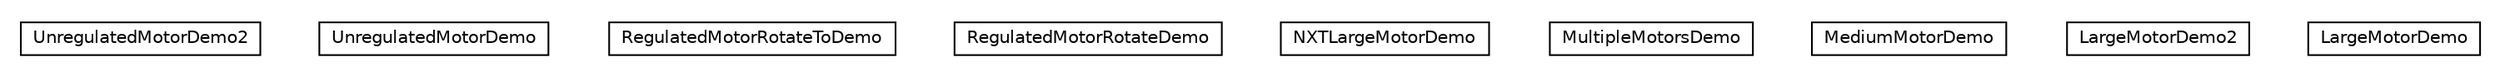 #!/usr/local/bin/dot
#
# Class diagram 
# Generated by UMLGraph version R5_6 (http://www.umlgraph.org/)
#

digraph G {
	edge [fontname="Helvetica",fontsize=10,labelfontname="Helvetica",labelfontsize=10];
	node [fontname="Helvetica",fontsize=10,shape=plaintext];
	nodesep=0.25;
	ranksep=0.5;
	// examples.hardware.actuators.motors.UnregulatedMotorDemo2
	c1088 [label=<<table title="examples.hardware.actuators.motors.UnregulatedMotorDemo2" border="0" cellborder="1" cellspacing="0" cellpadding="2" port="p" href="./UnregulatedMotorDemo2.html">
		<tr><td><table border="0" cellspacing="0" cellpadding="1">
<tr><td align="center" balign="center"> UnregulatedMotorDemo2 </td></tr>
		</table></td></tr>
		</table>>, URL="./UnregulatedMotorDemo2.html", fontname="Helvetica", fontcolor="black", fontsize=10.0];
	// examples.hardware.actuators.motors.UnregulatedMotorDemo
	c1089 [label=<<table title="examples.hardware.actuators.motors.UnregulatedMotorDemo" border="0" cellborder="1" cellspacing="0" cellpadding="2" port="p" href="./UnregulatedMotorDemo.html">
		<tr><td><table border="0" cellspacing="0" cellpadding="1">
<tr><td align="center" balign="center"> UnregulatedMotorDemo </td></tr>
		</table></td></tr>
		</table>>, URL="./UnregulatedMotorDemo.html", fontname="Helvetica", fontcolor="black", fontsize=10.0];
	// examples.hardware.actuators.motors.RegulatedMotorRotateToDemo
	c1090 [label=<<table title="examples.hardware.actuators.motors.RegulatedMotorRotateToDemo" border="0" cellborder="1" cellspacing="0" cellpadding="2" port="p" href="./RegulatedMotorRotateToDemo.html">
		<tr><td><table border="0" cellspacing="0" cellpadding="1">
<tr><td align="center" balign="center"> RegulatedMotorRotateToDemo </td></tr>
		</table></td></tr>
		</table>>, URL="./RegulatedMotorRotateToDemo.html", fontname="Helvetica", fontcolor="black", fontsize=10.0];
	// examples.hardware.actuators.motors.RegulatedMotorRotateDemo
	c1091 [label=<<table title="examples.hardware.actuators.motors.RegulatedMotorRotateDemo" border="0" cellborder="1" cellspacing="0" cellpadding="2" port="p" href="./RegulatedMotorRotateDemo.html">
		<tr><td><table border="0" cellspacing="0" cellpadding="1">
<tr><td align="center" balign="center"> RegulatedMotorRotateDemo </td></tr>
		</table></td></tr>
		</table>>, URL="./RegulatedMotorRotateDemo.html", fontname="Helvetica", fontcolor="black", fontsize=10.0];
	// examples.hardware.actuators.motors.NXTLargeMotorDemo
	c1092 [label=<<table title="examples.hardware.actuators.motors.NXTLargeMotorDemo" border="0" cellborder="1" cellspacing="0" cellpadding="2" port="p" href="./NXTLargeMotorDemo.html">
		<tr><td><table border="0" cellspacing="0" cellpadding="1">
<tr><td align="center" balign="center"> NXTLargeMotorDemo </td></tr>
		</table></td></tr>
		</table>>, URL="./NXTLargeMotorDemo.html", fontname="Helvetica", fontcolor="black", fontsize=10.0];
	// examples.hardware.actuators.motors.MultipleMotorsDemo
	c1093 [label=<<table title="examples.hardware.actuators.motors.MultipleMotorsDemo" border="0" cellborder="1" cellspacing="0" cellpadding="2" port="p" href="./MultipleMotorsDemo.html">
		<tr><td><table border="0" cellspacing="0" cellpadding="1">
<tr><td align="center" balign="center"> MultipleMotorsDemo </td></tr>
		</table></td></tr>
		</table>>, URL="./MultipleMotorsDemo.html", fontname="Helvetica", fontcolor="black", fontsize=10.0];
	// examples.hardware.actuators.motors.MediumMotorDemo
	c1094 [label=<<table title="examples.hardware.actuators.motors.MediumMotorDemo" border="0" cellborder="1" cellspacing="0" cellpadding="2" port="p" href="./MediumMotorDemo.html">
		<tr><td><table border="0" cellspacing="0" cellpadding="1">
<tr><td align="center" balign="center"> MediumMotorDemo </td></tr>
		</table></td></tr>
		</table>>, URL="./MediumMotorDemo.html", fontname="Helvetica", fontcolor="black", fontsize=10.0];
	// examples.hardware.actuators.motors.LargeMotorDemo2
	c1095 [label=<<table title="examples.hardware.actuators.motors.LargeMotorDemo2" border="0" cellborder="1" cellspacing="0" cellpadding="2" port="p" href="./LargeMotorDemo2.html">
		<tr><td><table border="0" cellspacing="0" cellpadding="1">
<tr><td align="center" balign="center"> LargeMotorDemo2 </td></tr>
		</table></td></tr>
		</table>>, URL="./LargeMotorDemo2.html", fontname="Helvetica", fontcolor="black", fontsize=10.0];
	// examples.hardware.actuators.motors.LargeMotorDemo
	c1096 [label=<<table title="examples.hardware.actuators.motors.LargeMotorDemo" border="0" cellborder="1" cellspacing="0" cellpadding="2" port="p" href="./LargeMotorDemo.html">
		<tr><td><table border="0" cellspacing="0" cellpadding="1">
<tr><td align="center" balign="center"> LargeMotorDemo </td></tr>
		</table></td></tr>
		</table>>, URL="./LargeMotorDemo.html", fontname="Helvetica", fontcolor="black", fontsize=10.0];
}

